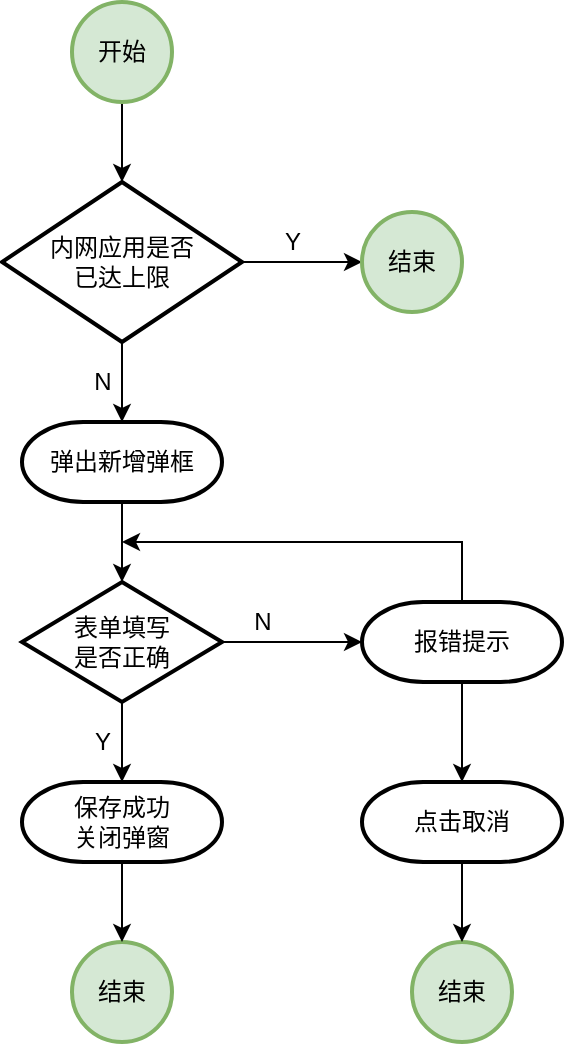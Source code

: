 <mxfile version="20.2.4" type="github" pages="2">
  <diagram id="C5RBs43oDa-KdzZeNtuy" name="Page-1">
    <mxGraphModel dx="1168" dy="546" grid="1" gridSize="10" guides="0" tooltips="1" connect="1" arrows="1" fold="1" page="1" pageScale="1" pageWidth="827" pageHeight="1169" math="0" shadow="0">
      <root>
        <mxCell id="WIyWlLk6GJQsqaUBKTNV-0" />
        <mxCell id="WIyWlLk6GJQsqaUBKTNV-1" parent="WIyWlLk6GJQsqaUBKTNV-0" />
        <mxCell id="UcYRCb74icyb-nwJt9lY-2" value="" style="edgeStyle=orthogonalEdgeStyle;rounded=0;orthogonalLoop=1;jettySize=auto;html=1;" parent="WIyWlLk6GJQsqaUBKTNV-1" source="UcYRCb74icyb-nwJt9lY-0" target="UcYRCb74icyb-nwJt9lY-1" edge="1">
          <mxGeometry relative="1" as="geometry" />
        </mxCell>
        <mxCell id="UcYRCb74icyb-nwJt9lY-0" value="开始" style="strokeWidth=2;html=1;shape=mxgraph.flowchart.start_2;whiteSpace=wrap;fillColor=#d5e8d4;strokeColor=#82b366;" parent="WIyWlLk6GJQsqaUBKTNV-1" vertex="1">
          <mxGeometry x="375" y="30" width="50" height="50" as="geometry" />
        </mxCell>
        <mxCell id="UcYRCb74icyb-nwJt9lY-5" value="" style="edgeStyle=orthogonalEdgeStyle;rounded=0;orthogonalLoop=1;jettySize=auto;html=1;" parent="WIyWlLk6GJQsqaUBKTNV-1" source="UcYRCb74icyb-nwJt9lY-1" target="UcYRCb74icyb-nwJt9lY-4" edge="1">
          <mxGeometry relative="1" as="geometry" />
        </mxCell>
        <mxCell id="UcYRCb74icyb-nwJt9lY-22" value="" style="edgeStyle=orthogonalEdgeStyle;rounded=0;orthogonalLoop=1;jettySize=auto;html=1;" parent="WIyWlLk6GJQsqaUBKTNV-1" source="UcYRCb74icyb-nwJt9lY-1" target="UcYRCb74icyb-nwJt9lY-21" edge="1">
          <mxGeometry relative="1" as="geometry" />
        </mxCell>
        <mxCell id="UcYRCb74icyb-nwJt9lY-1" value="内网应用是否&lt;br&gt;已达上限" style="rhombus;whiteSpace=wrap;html=1;strokeWidth=2;" parent="WIyWlLk6GJQsqaUBKTNV-1" vertex="1">
          <mxGeometry x="340" y="120" width="120" height="80" as="geometry" />
        </mxCell>
        <mxCell id="UcYRCb74icyb-nwJt9lY-3" value="结束" style="strokeWidth=2;html=1;shape=mxgraph.flowchart.start_2;whiteSpace=wrap;fillColor=#d5e8d4;strokeColor=#82b366;" parent="WIyWlLk6GJQsqaUBKTNV-1" vertex="1">
          <mxGeometry x="375" y="500" width="50" height="50" as="geometry" />
        </mxCell>
        <mxCell id="UcYRCb74icyb-nwJt9lY-13" value="" style="edgeStyle=orthogonalEdgeStyle;rounded=0;orthogonalLoop=1;jettySize=auto;html=1;" parent="WIyWlLk6GJQsqaUBKTNV-1" source="UcYRCb74icyb-nwJt9lY-4" target="UcYRCb74icyb-nwJt9lY-12" edge="1">
          <mxGeometry relative="1" as="geometry" />
        </mxCell>
        <mxCell id="UcYRCb74icyb-nwJt9lY-4" value="弹出新增弹框" style="strokeWidth=2;html=1;shape=mxgraph.flowchart.terminator;whiteSpace=wrap;" parent="WIyWlLk6GJQsqaUBKTNV-1" vertex="1">
          <mxGeometry x="350" y="240" width="100" height="40" as="geometry" />
        </mxCell>
        <mxCell id="UcYRCb74icyb-nwJt9lY-6" value="N" style="text;html=1;align=center;verticalAlign=middle;resizable=0;points=[];autosize=1;strokeColor=none;fillColor=none;" parent="WIyWlLk6GJQsqaUBKTNV-1" vertex="1">
          <mxGeometry x="375" y="205" width="30" height="30" as="geometry" />
        </mxCell>
        <mxCell id="UcYRCb74icyb-nwJt9lY-15" value="" style="edgeStyle=orthogonalEdgeStyle;rounded=0;orthogonalLoop=1;jettySize=auto;html=1;" parent="WIyWlLk6GJQsqaUBKTNV-1" source="UcYRCb74icyb-nwJt9lY-12" target="UcYRCb74icyb-nwJt9lY-14" edge="1">
          <mxGeometry relative="1" as="geometry" />
        </mxCell>
        <mxCell id="UcYRCb74icyb-nwJt9lY-18" value="" style="edgeStyle=orthogonalEdgeStyle;rounded=0;orthogonalLoop=1;jettySize=auto;html=1;" parent="WIyWlLk6GJQsqaUBKTNV-1" source="UcYRCb74icyb-nwJt9lY-12" target="UcYRCb74icyb-nwJt9lY-17" edge="1">
          <mxGeometry relative="1" as="geometry" />
        </mxCell>
        <mxCell id="UcYRCb74icyb-nwJt9lY-12" value="表单填写&lt;br&gt;是否正确" style="strokeWidth=2;html=1;shape=mxgraph.flowchart.decision;whiteSpace=wrap;" parent="WIyWlLk6GJQsqaUBKTNV-1" vertex="1">
          <mxGeometry x="350" y="320" width="100" height="60" as="geometry" />
        </mxCell>
        <mxCell id="UcYRCb74icyb-nwJt9lY-26" value="" style="edgeStyle=orthogonalEdgeStyle;rounded=0;orthogonalLoop=1;jettySize=auto;html=1;" parent="WIyWlLk6GJQsqaUBKTNV-1" source="UcYRCb74icyb-nwJt9lY-14" target="UcYRCb74icyb-nwJt9lY-3" edge="1">
          <mxGeometry relative="1" as="geometry" />
        </mxCell>
        <mxCell id="UcYRCb74icyb-nwJt9lY-14" value="保存成功&lt;br&gt;关闭弹窗" style="strokeWidth=2;html=1;shape=mxgraph.flowchart.terminator;whiteSpace=wrap;" parent="WIyWlLk6GJQsqaUBKTNV-1" vertex="1">
          <mxGeometry x="350" y="420" width="100" height="40" as="geometry" />
        </mxCell>
        <mxCell id="UcYRCb74icyb-nwJt9lY-16" value="Y" style="text;html=1;align=center;verticalAlign=middle;resizable=0;points=[];autosize=1;strokeColor=none;fillColor=none;" parent="WIyWlLk6GJQsqaUBKTNV-1" vertex="1">
          <mxGeometry x="375" y="385" width="30" height="30" as="geometry" />
        </mxCell>
        <mxCell id="UcYRCb74icyb-nwJt9lY-31" style="edgeStyle=orthogonalEdgeStyle;rounded=0;orthogonalLoop=1;jettySize=auto;html=1;" parent="WIyWlLk6GJQsqaUBKTNV-1" source="UcYRCb74icyb-nwJt9lY-17" edge="1">
          <mxGeometry relative="1" as="geometry">
            <mxPoint x="400" y="300" as="targetPoint" />
            <Array as="points">
              <mxPoint x="570" y="300" />
            </Array>
          </mxGeometry>
        </mxCell>
        <mxCell id="UcYRCb74icyb-nwJt9lY-33" value="" style="edgeStyle=orthogonalEdgeStyle;rounded=0;orthogonalLoop=1;jettySize=auto;html=1;" parent="WIyWlLk6GJQsqaUBKTNV-1" source="UcYRCb74icyb-nwJt9lY-17" target="UcYRCb74icyb-nwJt9lY-32" edge="1">
          <mxGeometry relative="1" as="geometry" />
        </mxCell>
        <mxCell id="UcYRCb74icyb-nwJt9lY-17" value="报错提示" style="strokeWidth=2;html=1;shape=mxgraph.flowchart.terminator;whiteSpace=wrap;" parent="WIyWlLk6GJQsqaUBKTNV-1" vertex="1">
          <mxGeometry x="520" y="330" width="100" height="40" as="geometry" />
        </mxCell>
        <mxCell id="UcYRCb74icyb-nwJt9lY-19" value="结束" style="strokeWidth=2;html=1;shape=mxgraph.flowchart.start_2;whiteSpace=wrap;fillColor=#d5e8d4;strokeColor=#82b366;" parent="WIyWlLk6GJQsqaUBKTNV-1" vertex="1">
          <mxGeometry x="545" y="500" width="50" height="50" as="geometry" />
        </mxCell>
        <mxCell id="UcYRCb74icyb-nwJt9lY-21" value="结束" style="strokeWidth=2;html=1;shape=mxgraph.flowchart.start_2;whiteSpace=wrap;fillColor=#d5e8d4;strokeColor=#82b366;" parent="WIyWlLk6GJQsqaUBKTNV-1" vertex="1">
          <mxGeometry x="520" y="135" width="50" height="50" as="geometry" />
        </mxCell>
        <mxCell id="UcYRCb74icyb-nwJt9lY-23" value="Y" style="text;html=1;align=center;verticalAlign=middle;resizable=0;points=[];autosize=1;strokeColor=none;fillColor=none;" parent="WIyWlLk6GJQsqaUBKTNV-1" vertex="1">
          <mxGeometry x="470" y="135" width="30" height="30" as="geometry" />
        </mxCell>
        <mxCell id="UcYRCb74icyb-nwJt9lY-24" value="N" style="text;html=1;align=center;verticalAlign=middle;resizable=0;points=[];autosize=1;strokeColor=none;fillColor=none;" parent="WIyWlLk6GJQsqaUBKTNV-1" vertex="1">
          <mxGeometry x="455" y="325" width="30" height="30" as="geometry" />
        </mxCell>
        <mxCell id="UcYRCb74icyb-nwJt9lY-34" value="" style="edgeStyle=orthogonalEdgeStyle;rounded=0;orthogonalLoop=1;jettySize=auto;html=1;" parent="WIyWlLk6GJQsqaUBKTNV-1" source="UcYRCb74icyb-nwJt9lY-32" target="UcYRCb74icyb-nwJt9lY-19" edge="1">
          <mxGeometry relative="1" as="geometry" />
        </mxCell>
        <mxCell id="UcYRCb74icyb-nwJt9lY-32" value="点击取消" style="strokeWidth=2;html=1;shape=mxgraph.flowchart.terminator;whiteSpace=wrap;" parent="WIyWlLk6GJQsqaUBKTNV-1" vertex="1">
          <mxGeometry x="520" y="420" width="100" height="40" as="geometry" />
        </mxCell>
      </root>
    </mxGraphModel>
  </diagram>
  <diagram id="0wYMzb4iM78JHfcz45OS" name="第 2 页">
    <mxGraphModel dx="1168" dy="546" grid="1" gridSize="10" guides="1" tooltips="1" connect="1" arrows="1" fold="1" page="1" pageScale="1" pageWidth="827" pageHeight="1169" math="0" shadow="0">
      <root>
        <mxCell id="0" />
        <mxCell id="1" parent="0" />
        <mxCell id="9gMIo2kGgWfZ6Rtn_CCb-25" value="" style="edgeStyle=orthogonalEdgeStyle;rounded=0;orthogonalLoop=1;jettySize=auto;html=1;" edge="1" parent="1" source="9gMIo2kGgWfZ6Rtn_CCb-2" target="9gMIo2kGgWfZ6Rtn_CCb-8">
          <mxGeometry relative="1" as="geometry" />
        </mxCell>
        <mxCell id="9gMIo2kGgWfZ6Rtn_CCb-2" value="开始" style="strokeWidth=2;html=1;shape=mxgraph.flowchart.start_2;whiteSpace=wrap;fillColor=#d5e8d4;strokeColor=#82b366;" vertex="1" parent="1">
          <mxGeometry x="375" y="120" width="50" height="50" as="geometry" />
        </mxCell>
        <mxCell id="9gMIo2kGgWfZ6Rtn_CCb-6" value="结束" style="strokeWidth=2;html=1;shape=mxgraph.flowchart.start_2;whiteSpace=wrap;fillColor=#d5e8d4;strokeColor=#82b366;" vertex="1" parent="1">
          <mxGeometry x="375" y="585" width="50" height="50" as="geometry" />
        </mxCell>
        <mxCell id="9gMIo2kGgWfZ6Rtn_CCb-7" value="" style="edgeStyle=orthogonalEdgeStyle;rounded=0;orthogonalLoop=1;jettySize=auto;html=1;" edge="1" parent="1" source="9gMIo2kGgWfZ6Rtn_CCb-8" target="9gMIo2kGgWfZ6Rtn_CCb-12">
          <mxGeometry relative="1" as="geometry" />
        </mxCell>
        <mxCell id="9gMIo2kGgWfZ6Rtn_CCb-8" value="弹出新增弹框" style="strokeWidth=2;html=1;shape=mxgraph.flowchart.terminator;whiteSpace=wrap;" vertex="1" parent="1">
          <mxGeometry x="350" y="230" width="100" height="40" as="geometry" />
        </mxCell>
        <mxCell id="9gMIo2kGgWfZ6Rtn_CCb-11" value="" style="edgeStyle=orthogonalEdgeStyle;rounded=0;orthogonalLoop=1;jettySize=auto;html=1;" edge="1" parent="1" source="9gMIo2kGgWfZ6Rtn_CCb-12" target="9gMIo2kGgWfZ6Rtn_CCb-18">
          <mxGeometry relative="1" as="geometry" />
        </mxCell>
        <mxCell id="9gMIo2kGgWfZ6Rtn_CCb-27" value="" style="edgeStyle=orthogonalEdgeStyle;rounded=0;orthogonalLoop=1;jettySize=auto;html=1;" edge="1" parent="1" source="9gMIo2kGgWfZ6Rtn_CCb-12" target="9gMIo2kGgWfZ6Rtn_CCb-26">
          <mxGeometry relative="1" as="geometry">
            <Array as="points">
              <mxPoint x="400" y="400" />
              <mxPoint x="400" y="400" />
            </Array>
          </mxGeometry>
        </mxCell>
        <mxCell id="9gMIo2kGgWfZ6Rtn_CCb-12" value="表单填写&lt;br&gt;是否正确" style="strokeWidth=2;html=1;shape=mxgraph.flowchart.decision;whiteSpace=wrap;" vertex="1" parent="1">
          <mxGeometry x="350" y="320" width="100" height="60" as="geometry" />
        </mxCell>
        <mxCell id="9gMIo2kGgWfZ6Rtn_CCb-13" value="" style="edgeStyle=orthogonalEdgeStyle;rounded=0;orthogonalLoop=1;jettySize=auto;html=1;" edge="1" parent="1" source="9gMIo2kGgWfZ6Rtn_CCb-14" target="9gMIo2kGgWfZ6Rtn_CCb-6">
          <mxGeometry relative="1" as="geometry" />
        </mxCell>
        <mxCell id="9gMIo2kGgWfZ6Rtn_CCb-14" value="保存成功&lt;br&gt;关闭弹窗" style="strokeWidth=2;html=1;shape=mxgraph.flowchart.terminator;whiteSpace=wrap;" vertex="1" parent="1">
          <mxGeometry x="350" y="520" width="100" height="40" as="geometry" />
        </mxCell>
        <mxCell id="9gMIo2kGgWfZ6Rtn_CCb-16" style="edgeStyle=orthogonalEdgeStyle;rounded=0;orthogonalLoop=1;jettySize=auto;html=1;" edge="1" parent="1" source="9gMIo2kGgWfZ6Rtn_CCb-18">
          <mxGeometry relative="1" as="geometry">
            <mxPoint x="400" y="300" as="targetPoint" />
            <Array as="points">
              <mxPoint x="680" y="300" />
            </Array>
          </mxGeometry>
        </mxCell>
        <mxCell id="9gMIo2kGgWfZ6Rtn_CCb-17" value="" style="edgeStyle=orthogonalEdgeStyle;rounded=0;orthogonalLoop=1;jettySize=auto;html=1;" edge="1" parent="1" source="9gMIo2kGgWfZ6Rtn_CCb-18" target="9gMIo2kGgWfZ6Rtn_CCb-24">
          <mxGeometry relative="1" as="geometry" />
        </mxCell>
        <mxCell id="9gMIo2kGgWfZ6Rtn_CCb-18" value="报错提示" style="strokeWidth=2;html=1;shape=mxgraph.flowchart.terminator;whiteSpace=wrap;" vertex="1" parent="1">
          <mxGeometry x="630" y="330" width="100" height="40" as="geometry" />
        </mxCell>
        <mxCell id="9gMIo2kGgWfZ6Rtn_CCb-19" value="结束" style="strokeWidth=2;html=1;shape=mxgraph.flowchart.start_2;whiteSpace=wrap;fillColor=#d5e8d4;strokeColor=#82b366;" vertex="1" parent="1">
          <mxGeometry x="655" y="505" width="50" height="50" as="geometry" />
        </mxCell>
        <mxCell id="9gMIo2kGgWfZ6Rtn_CCb-22" value="N" style="text;html=1;align=center;verticalAlign=middle;resizable=0;points=[];autosize=1;strokeColor=none;fillColor=none;" vertex="1" parent="1">
          <mxGeometry x="455" y="325" width="30" height="30" as="geometry" />
        </mxCell>
        <mxCell id="9gMIo2kGgWfZ6Rtn_CCb-23" value="" style="edgeStyle=orthogonalEdgeStyle;rounded=0;orthogonalLoop=1;jettySize=auto;html=1;" edge="1" parent="1" source="9gMIo2kGgWfZ6Rtn_CCb-24" target="9gMIo2kGgWfZ6Rtn_CCb-19">
          <mxGeometry relative="1" as="geometry" />
        </mxCell>
        <mxCell id="9gMIo2kGgWfZ6Rtn_CCb-24" value="点击取消" style="strokeWidth=2;html=1;shape=mxgraph.flowchart.terminator;whiteSpace=wrap;" vertex="1" parent="1">
          <mxGeometry x="630" y="420" width="100" height="40" as="geometry" />
        </mxCell>
        <mxCell id="9gMIo2kGgWfZ6Rtn_CCb-28" value="" style="edgeStyle=orthogonalEdgeStyle;rounded=0;orthogonalLoop=1;jettySize=auto;html=1;" edge="1" parent="1" source="9gMIo2kGgWfZ6Rtn_CCb-26" target="9gMIo2kGgWfZ6Rtn_CCb-14">
          <mxGeometry relative="1" as="geometry" />
        </mxCell>
        <mxCell id="9gMIo2kGgWfZ6Rtn_CCb-36" value="" style="edgeStyle=orthogonalEdgeStyle;rounded=0;orthogonalLoop=1;jettySize=auto;html=1;" edge="1" parent="1" source="9gMIo2kGgWfZ6Rtn_CCb-26" target="9gMIo2kGgWfZ6Rtn_CCb-33">
          <mxGeometry relative="1" as="geometry" />
        </mxCell>
        <mxCell id="9gMIo2kGgWfZ6Rtn_CCb-26" value="分组是否&lt;br&gt;已达上限" style="strokeWidth=2;html=1;shape=mxgraph.flowchart.decision;whiteSpace=wrap;" vertex="1" parent="1">
          <mxGeometry x="350" y="410" width="100" height="60" as="geometry" />
        </mxCell>
        <mxCell id="9gMIo2kGgWfZ6Rtn_CCb-29" value="Y" style="text;html=1;align=center;verticalAlign=middle;resizable=0;points=[];autosize=1;strokeColor=none;fillColor=none;" vertex="1" parent="1">
          <mxGeometry x="375" y="385" width="30" height="30" as="geometry" />
        </mxCell>
        <mxCell id="9gMIo2kGgWfZ6Rtn_CCb-30" value="N" style="text;html=1;align=center;verticalAlign=middle;resizable=0;points=[];autosize=1;strokeColor=none;fillColor=none;" vertex="1" parent="1">
          <mxGeometry x="375" y="475" width="30" height="30" as="geometry" />
        </mxCell>
        <mxCell id="9gMIo2kGgWfZ6Rtn_CCb-38" value="" style="edgeStyle=orthogonalEdgeStyle;rounded=0;orthogonalLoop=1;jettySize=auto;html=1;" edge="1" parent="1" source="9gMIo2kGgWfZ6Rtn_CCb-33" target="9gMIo2kGgWfZ6Rtn_CCb-24">
          <mxGeometry relative="1" as="geometry" />
        </mxCell>
        <mxCell id="9gMIo2kGgWfZ6Rtn_CCb-33" value="报错提示" style="strokeWidth=2;html=1;shape=mxgraph.flowchart.terminator;whiteSpace=wrap;" vertex="1" parent="1">
          <mxGeometry x="485" y="420" width="100" height="40" as="geometry" />
        </mxCell>
        <mxCell id="9gMIo2kGgWfZ6Rtn_CCb-37" value="Y" style="text;html=1;align=center;verticalAlign=middle;resizable=0;points=[];autosize=1;strokeColor=none;fillColor=none;" vertex="1" parent="1">
          <mxGeometry x="455" y="415" width="30" height="30" as="geometry" />
        </mxCell>
      </root>
    </mxGraphModel>
  </diagram>
</mxfile>
